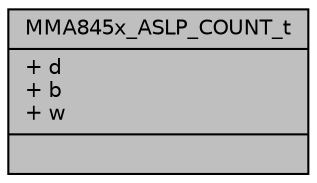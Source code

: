 digraph "MMA845x_ASLP_COUNT_t"
{
  edge [fontname="Helvetica",fontsize="10",labelfontname="Helvetica",labelfontsize="10"];
  node [fontname="Helvetica",fontsize="10",shape=record];
  Node1 [label="{MMA845x_ASLP_COUNT_t\n|+ d\l+ b\l+ w\l|}",height=0.2,width=0.4,color="black", fillcolor="grey75", style="filled", fontcolor="black"];
}
